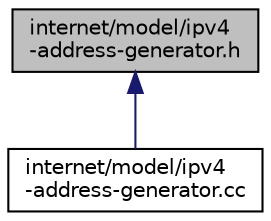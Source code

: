 digraph "internet/model/ipv4-address-generator.h"
{
  edge [fontname="Helvetica",fontsize="10",labelfontname="Helvetica",labelfontsize="10"];
  node [fontname="Helvetica",fontsize="10",shape=record];
  Node1 [label="internet/model/ipv4\l-address-generator.h",height=0.2,width=0.4,color="black", fillcolor="grey75", style="filled", fontcolor="black"];
  Node1 -> Node2 [dir="back",color="midnightblue",fontsize="10",style="solid"];
  Node2 [label="internet/model/ipv4\l-address-generator.cc",height=0.2,width=0.4,color="black", fillcolor="white", style="filled",URL="$d7/dc1/ipv4-address-generator_8cc.html"];
}
